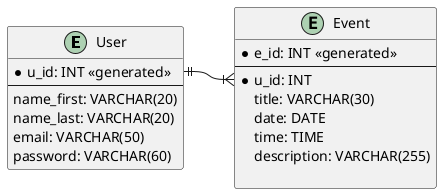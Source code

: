 @startuml
entity User{
    * u_id: INT <<generated>>
    ---
    name_first: VARCHAR(20)
    name_last: VARCHAR(20)
    email: VARCHAR(50)
    password: VARCHAR(60)
}

entity Event{
    * e_id: INT <<generated>>
    ---
    * u_id: INT
    title: VARCHAR(30)
    date: DATE
    time: TIME
    description: VARCHAR(255)

}

    User::u_id ||-r-|{ Event::u_id
@enduml